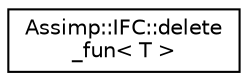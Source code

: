 digraph "Graphical Class Hierarchy"
{
  edge [fontname="Helvetica",fontsize="10",labelfontname="Helvetica",labelfontsize="10"];
  node [fontname="Helvetica",fontsize="10",shape=record];
  rankdir="LR";
  Node1 [label="Assimp::IFC::delete\l_fun\< T \>",height=0.2,width=0.4,color="black", fillcolor="white", style="filled",URL="$struct_assimp_1_1_i_f_c_1_1delete__fun.html"];
}
